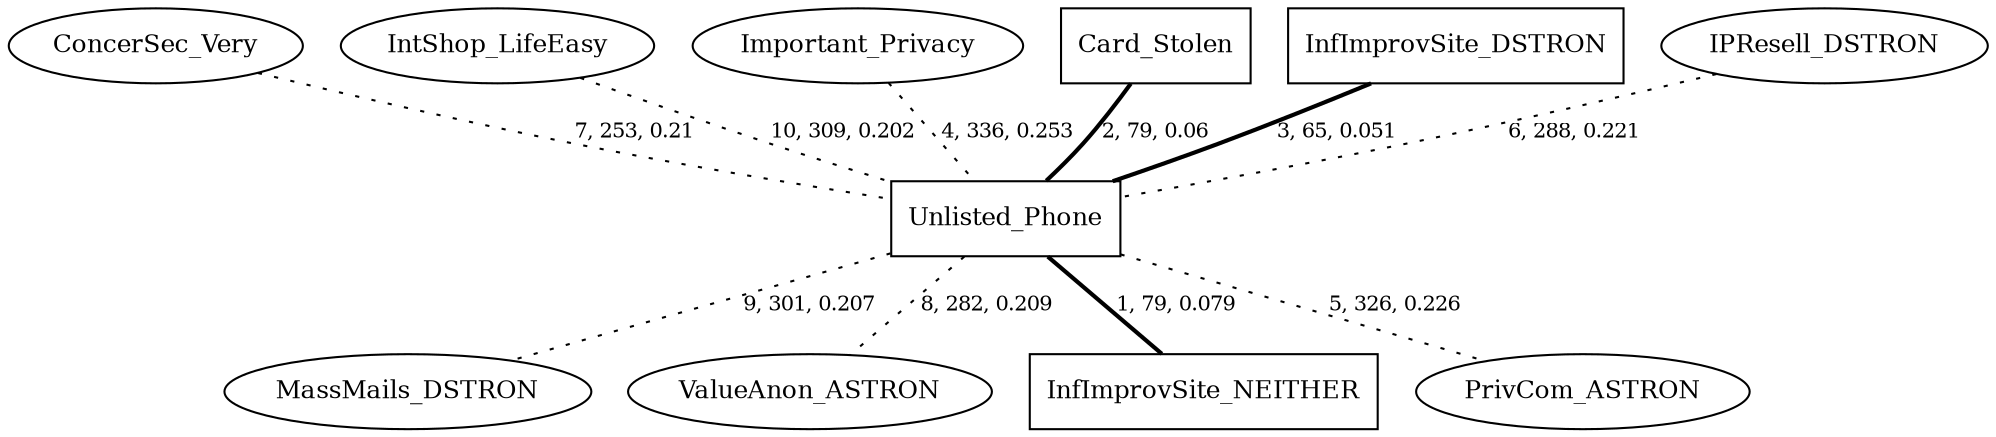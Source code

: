 graph G{
    MassMails_DSTRON [label="MassMails_DSTRON", fontsize=12];
    ConcerSec_Very [label="ConcerSec_Very", fontsize=12];
    IntShop_LifeEasy [label="IntShop_LifeEasy", fontsize=12];
    ValueAnon_ASTRON [label="ValueAnon_ASTRON", fontsize=12];
    Important_Privacy [label="Important_Privacy", fontsize=12];
    Card_Stolen [label="Card_Stolen", fontsize=12, shape=box];
    InfImprovSite_DSTRON [label="InfImprovSite_DSTRON", fontsize=12, shape=box];
    InfImprovSite_NEITHER [label="InfImprovSite_NEITHER", fontsize=12, shape=box];
    IPResell_DSTRON [label="IPResell_DSTRON", fontsize=12];
    PrivCom_ASTRON [label="PrivCom_ASTRON", fontsize=12];
    Unlisted_Phone [label="Unlisted_Phone", fontsize=12, shape=box];
    IntShop_LifeEasy -- Unlisted_Phone [label="10, 309, 0.202", fontsize=10, style=dotted];
    Unlisted_Phone -- InfImprovSite_NEITHER [label="1, 79, 0.079", fontsize=10, style=bold];
    Unlisted_Phone -- ValueAnon_ASTRON [label="8, 282, 0.209", fontsize=10, style=dotted];
    Unlisted_Phone -- MassMails_DSTRON [label="9, 301, 0.207", fontsize=10, style=dotted];
    Unlisted_Phone -- PrivCom_ASTRON [label="5, 326, 0.226", fontsize=10, style=dotted];
    ConcerSec_Very -- Unlisted_Phone [label="7, 253, 0.21", fontsize=10, style=dotted];
    Card_Stolen -- Unlisted_Phone [label="2, 79, 0.06", fontsize=10, style=bold];
    Important_Privacy -- Unlisted_Phone [label="4, 336, 0.253", fontsize=10, style=dotted];
    InfImprovSite_DSTRON -- Unlisted_Phone [label="3, 65, 0.051", fontsize=10, style=bold];
    IPResell_DSTRON -- Unlisted_Phone [label="6, 288, 0.221", fontsize=10, style=dotted];
}

